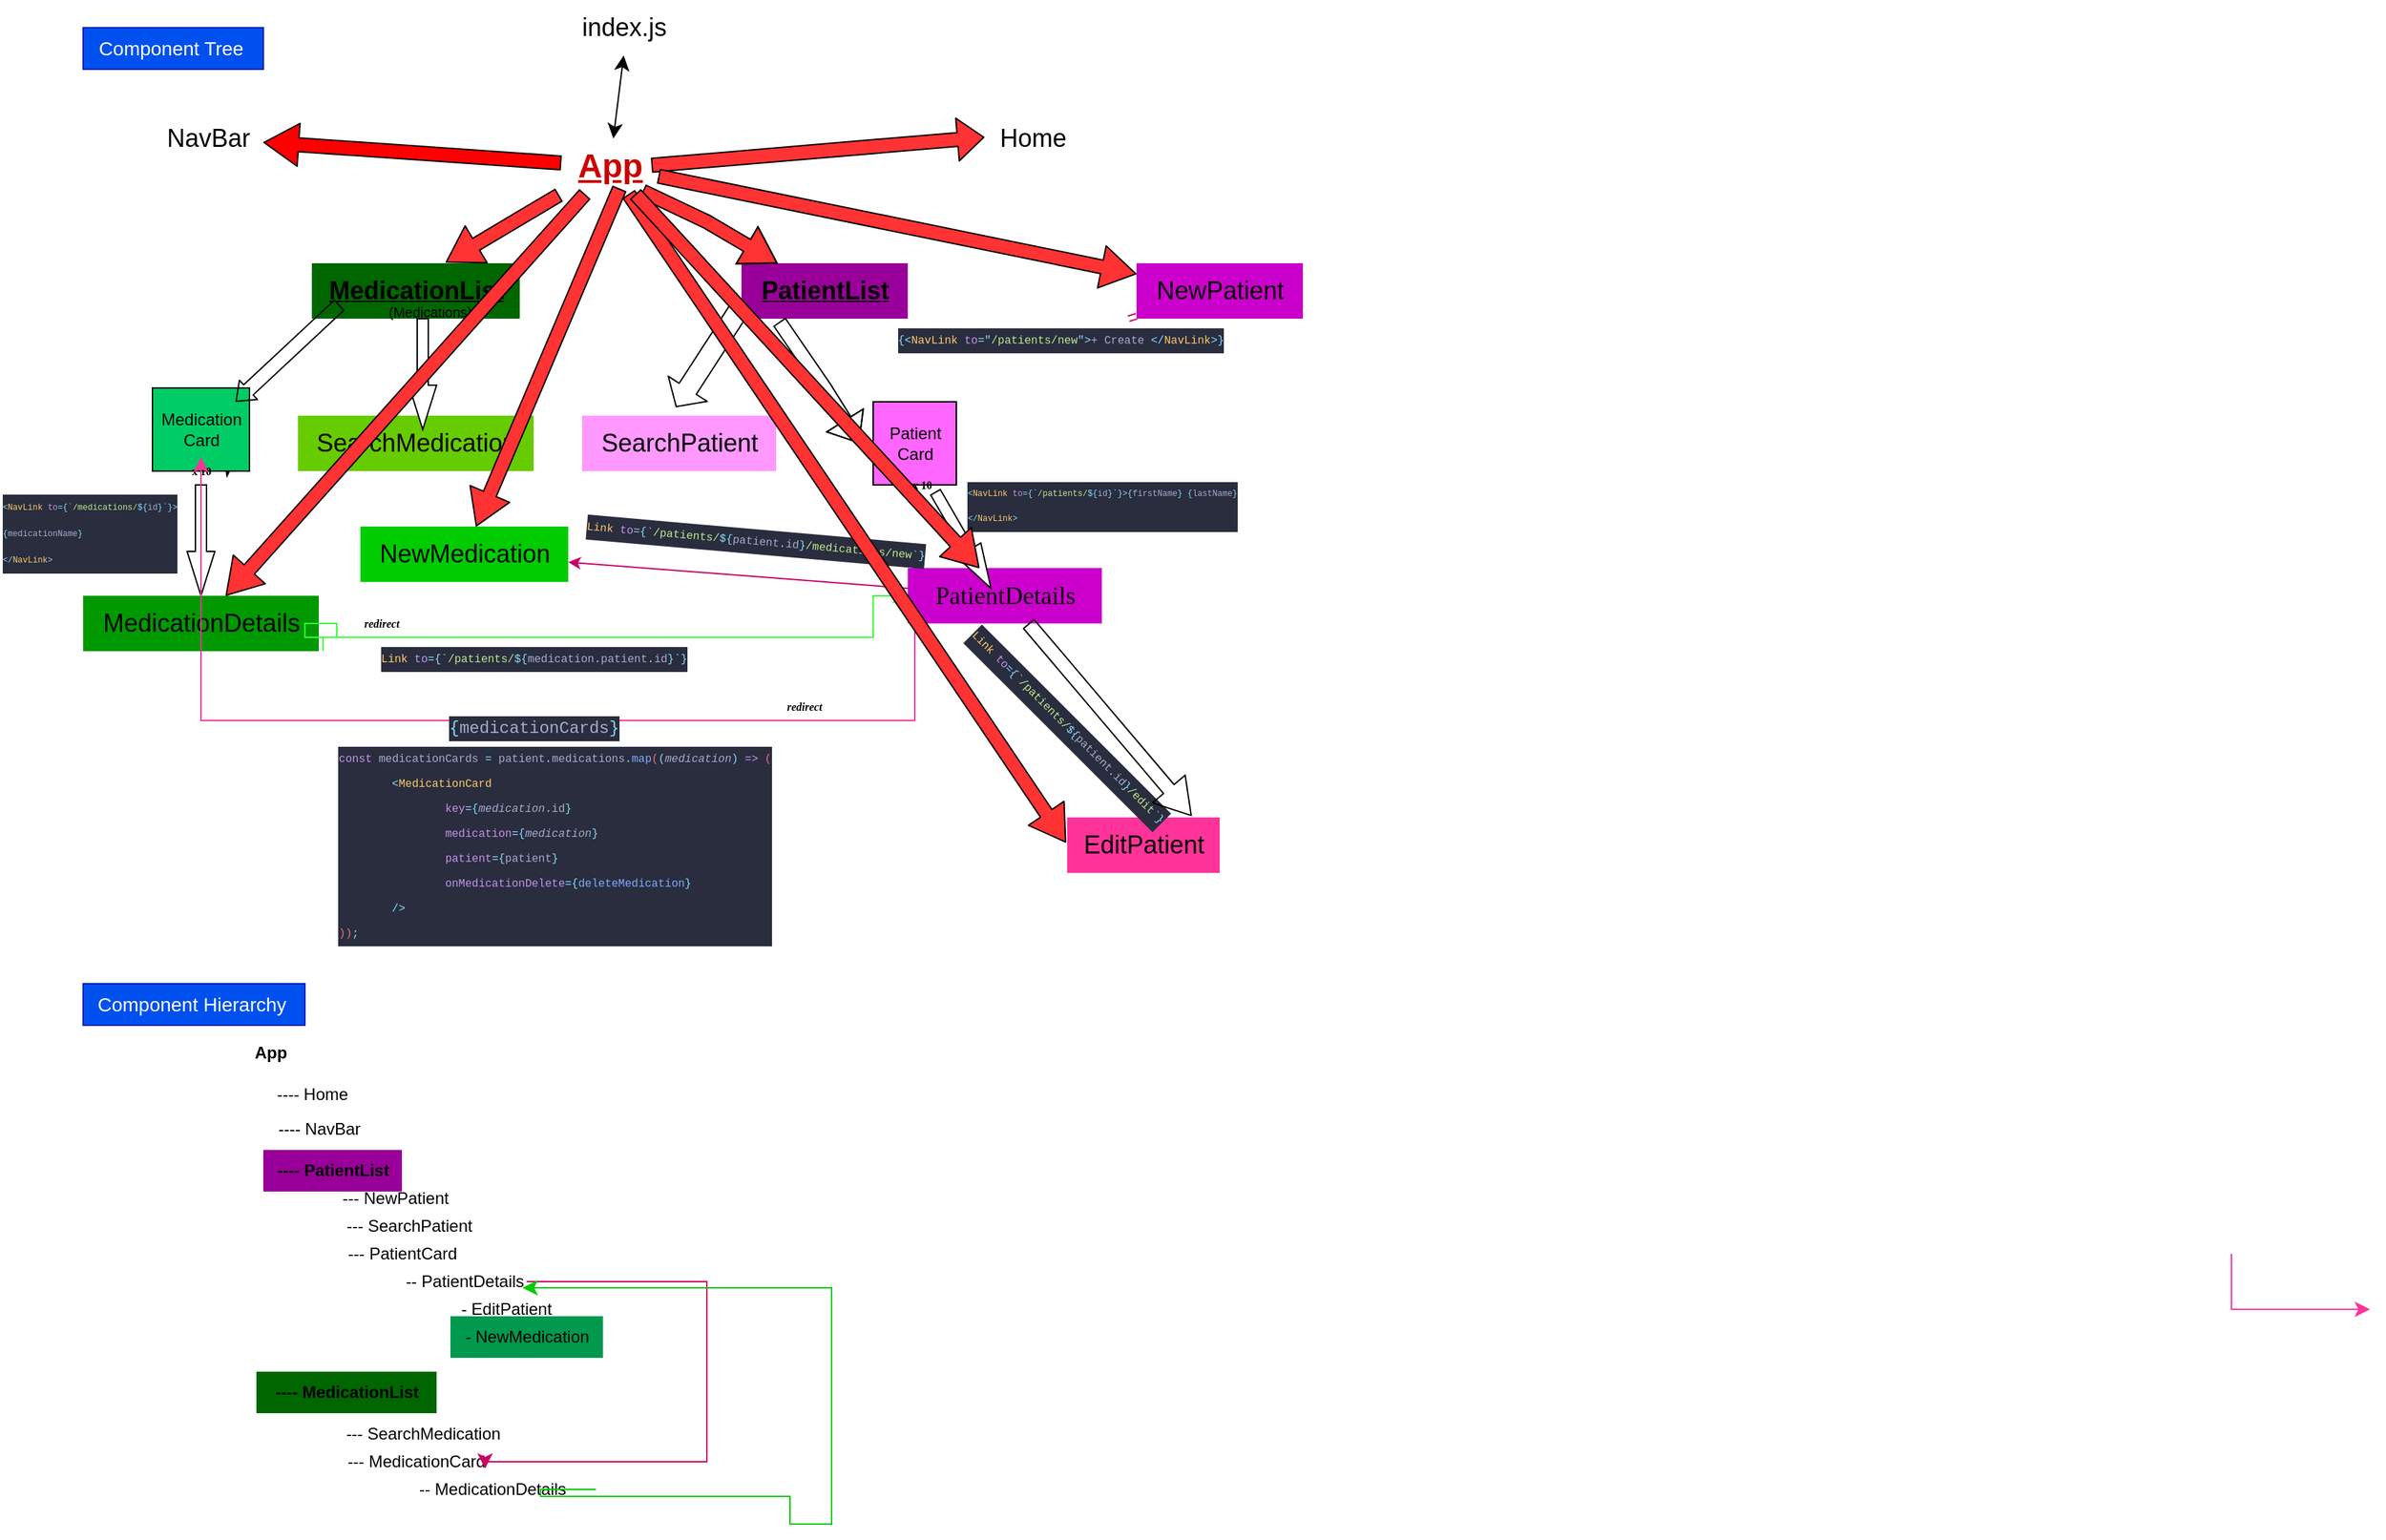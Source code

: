 <mxfile>
    <diagram id="6XWqpj9AVK6umooCeUkv" name="Page-1">
        <mxGraphModel dx="1734" dy="1722" grid="1" gridSize="10" guides="1" tooltips="1" connect="1" arrows="1" fold="1" page="1" pageScale="1" pageWidth="850" pageHeight="1100" math="0" shadow="0">
            <root>
                <mxCell id="0"/>
                <mxCell id="1" parent="0"/>
                <mxCell id="2" value="&lt;font color=&quot;#cc0000&quot; style=&quot;font-size: 24px;&quot;&gt;&lt;b style=&quot;&quot;&gt;&lt;u style=&quot;&quot;&gt;App&lt;/u&gt;&lt;/b&gt;&lt;/font&gt;" style="text;html=1;align=center;verticalAlign=middle;resizable=0;points=[];autosize=1;strokeColor=none;fillColor=none;" parent="1" vertex="1">
                    <mxGeometry x="355" y="30" width="70" height="40" as="geometry"/>
                </mxCell>
                <mxCell id="3" value="&lt;font style=&quot;font-size: 18px;&quot;&gt;&lt;b&gt;&lt;u&gt;MedicationList&lt;/u&gt;&lt;/b&gt;&lt;/font&gt;" style="text;html=1;align=center;verticalAlign=middle;resizable=0;points=[];autosize=1;strokeColor=none;fillColor=#006600;fontSize=14;" parent="1" vertex="1">
                    <mxGeometry x="175" y="120" width="150" height="40" as="geometry"/>
                </mxCell>
                <mxCell id="4" value="&lt;font style=&quot;font-size: 18px;&quot;&gt;&lt;b&gt;&lt;u&gt;PatientList&lt;/u&gt;&lt;/b&gt;&lt;/font&gt;" style="text;html=1;align=center;verticalAlign=middle;resizable=0;points=[];autosize=1;strokeColor=none;fillColor=#990099;fontSize=14;" parent="1" vertex="1">
                    <mxGeometry x="485" y="120" width="120" height="40" as="geometry"/>
                </mxCell>
                <mxCell id="6" value="" style="edgeStyle=none;orthogonalLoop=1;jettySize=auto;html=1;shape=flexArrow;rounded=1;startSize=8;endSize=8;fontSize=14;exitX=0.837;exitY=0.95;exitDx=0;exitDy=0;exitPerimeter=0;fillColor=#FF3333;" parent="1" source="2" target="4" edge="1">
                    <mxGeometry width="100" relative="1" as="geometry">
                        <mxPoint x="260" y="140" as="sourcePoint"/>
                        <mxPoint x="360" y="140" as="targetPoint"/>
                        <Array as="points">
                            <mxPoint x="460" y="90"/>
                        </Array>
                    </mxGeometry>
                </mxCell>
                <mxCell id="7" value="" style="edgeStyle=none;orthogonalLoop=1;jettySize=auto;html=1;shape=flexArrow;rounded=1;startSize=8;endSize=8;fontSize=14;entryX=0.644;entryY=-0.016;entryDx=0;entryDy=0;entryPerimeter=0;exitX=-0.023;exitY=1.017;exitDx=0;exitDy=0;exitPerimeter=0;fillColor=#FF3333;" parent="1" source="2" target="3" edge="1">
                    <mxGeometry width="100" relative="1" as="geometry">
                        <mxPoint x="170" y="130" as="sourcePoint"/>
                        <mxPoint x="270" y="130" as="targetPoint"/>
                        <Array as="points"/>
                    </mxGeometry>
                </mxCell>
                <mxCell id="10" value="&lt;font style=&quot;font-size: 14px;&quot;&gt;Component Tree&amp;nbsp;&lt;/font&gt;" style="text;html=1;align=center;verticalAlign=middle;resizable=0;points=[];autosize=1;strokeColor=#001DBC;fillColor=#0050ef;fontSize=8;fontColor=#ffffff;" parent="1" vertex="1">
                    <mxGeometry x="10" y="-50" width="130" height="30" as="geometry"/>
                </mxCell>
                <mxCell id="TLXiulKAbqf5RkJePnI0-27" value="&lt;font style=&quot;font-size: 18px;&quot;&gt;SearchMedication&lt;/font&gt;" style="text;html=1;align=center;verticalAlign=middle;resizable=0;points=[];autosize=1;strokeColor=none;fillColor=#66CC00;fontSize=14;" parent="1" vertex="1">
                    <mxGeometry x="165" y="230" width="170" height="40" as="geometry"/>
                </mxCell>
                <mxCell id="TLXiulKAbqf5RkJePnI0-35" value="" style="edgeStyle=none;orthogonalLoop=1;jettySize=auto;html=1;fontSize=14;shape=flexArrow;entryX=0.004;entryY=0.476;entryDx=0;entryDy=0;entryPerimeter=0;fillColor=#FF3333;" parent="1" target="TLXiulKAbqf5RkJePnI0-36" edge="1">
                    <mxGeometry width="100" relative="1" as="geometry">
                        <mxPoint x="420" y="49.29" as="sourcePoint"/>
                        <mxPoint x="510" y="60" as="targetPoint"/>
                        <Array as="points"/>
                    </mxGeometry>
                </mxCell>
                <mxCell id="TLXiulKAbqf5RkJePnI0-36" value="&lt;font style=&quot;font-size: 18px;&quot;&gt;Home&lt;/font&gt;" style="text;html=1;align=center;verticalAlign=middle;resizable=0;points=[];autosize=1;strokeColor=none;fillColor=none;fontSize=14;" parent="1" vertex="1">
                    <mxGeometry x="660" y="10" width="70" height="40" as="geometry"/>
                </mxCell>
                <mxCell id="23" value="&lt;font style=&quot;font-size: 18px;&quot;&gt;NavBar&lt;/font&gt;" style="text;html=1;align=center;verticalAlign=middle;resizable=0;points=[];autosize=1;strokeColor=none;fillColor=none;fontSize=14;" parent="1" vertex="1">
                    <mxGeometry x="60" y="10" width="80" height="40" as="geometry"/>
                </mxCell>
                <mxCell id="26" value="&lt;font style=&quot;font-size: 18px;&quot;&gt;NewMedication&lt;br&gt;&lt;/font&gt;" style="text;html=1;align=center;verticalAlign=middle;resizable=0;points=[];autosize=1;strokeColor=none;fillColor=#00CC00;fontSize=14;" parent="1" vertex="1">
                    <mxGeometry x="210" y="310" width="150" height="40" as="geometry"/>
                </mxCell>
                <mxCell id="29" value="" style="edgeStyle=none;orthogonalLoop=1;jettySize=auto;html=1;fontSize=14;shape=flexArrow;exitX=0.227;exitY=1.056;exitDx=0;exitDy=0;exitPerimeter=0;" parent="1" source="4" edge="1">
                    <mxGeometry width="100" relative="1" as="geometry">
                        <mxPoint x="450" y="179.997" as="sourcePoint"/>
                        <mxPoint x="570" y="250" as="targetPoint"/>
                        <Array as="points">
                            <mxPoint x="545" y="210"/>
                        </Array>
                    </mxGeometry>
                </mxCell>
                <mxCell id="156" value="" style="edgeStyle=none;shape=link;html=1;strokeColor=#CC0066;fontFamily=Comic Sans MS;fontSize=8;fillColor=#CC00CC;" parent="1" source="30" target="117" edge="1">
                    <mxGeometry relative="1" as="geometry"/>
                </mxCell>
                <mxCell id="30" value="&lt;font style=&quot;font-size: 18px;&quot;&gt;NewPatient&lt;br&gt;&lt;/font&gt;" style="text;html=1;align=center;verticalAlign=middle;resizable=0;points=[];autosize=1;strokeColor=none;fillColor=#CC00CC;fontSize=14;" parent="1" vertex="1">
                    <mxGeometry x="770" y="120" width="120" height="40" as="geometry"/>
                </mxCell>
                <mxCell id="74" style="edgeStyle=none;html=1;exitX=0.75;exitY=1;exitDx=0;exitDy=0;entryX=0.791;entryY=1.144;entryDx=0;entryDy=0;entryPerimeter=0;" parent="1" source="37" target="38" edge="1">
                    <mxGeometry relative="1" as="geometry"/>
                </mxCell>
                <mxCell id="37" value="" style="whiteSpace=wrap;html=1;fillColor=#00CC66;" parent="1" vertex="1">
                    <mxGeometry x="60" y="210" width="70" height="60" as="geometry"/>
                </mxCell>
                <mxCell id="38" value="Medication&lt;br&gt;Card" style="text;html=1;align=center;verticalAlign=middle;resizable=0;points=[];autosize=1;strokeColor=none;fillColor=none;" parent="1" vertex="1">
                    <mxGeometry x="55" y="220" width="80" height="40" as="geometry"/>
                </mxCell>
                <mxCell id="44" value="" style="whiteSpace=wrap;html=1;fillColor=#FF66FF;" parent="1" vertex="1">
                    <mxGeometry x="580" y="220" width="60" height="60" as="geometry"/>
                </mxCell>
                <mxCell id="45" value="Patient&lt;br&gt;Card" style="text;html=1;align=center;verticalAlign=middle;resizable=0;points=[];autosize=1;strokeColor=none;fillColor=none;" parent="1" vertex="1">
                    <mxGeometry x="580" y="230" width="60" height="40" as="geometry"/>
                </mxCell>
                <mxCell id="52" value="&lt;font face=&quot;Georgia&quot; style=&quot;font-size: 18px;&quot;&gt;PatientDetails&lt;/font&gt;" style="text;html=1;align=center;verticalAlign=middle;resizable=0;points=[];autosize=1;strokeColor=none;fillColor=#CC00CC;fontSize=14;" parent="1" vertex="1">
                    <mxGeometry x="605" y="340" width="140" height="40" as="geometry"/>
                </mxCell>
                <mxCell id="56" value="" style="edgeStyle=none;orthogonalLoop=1;jettySize=auto;html=1;endArrow=classic;startArrow=classic;endSize=8;startSize=8;fontSize=18;" parent="1" target="2" edge="1">
                    <mxGeometry width="100" relative="1" as="geometry">
                        <mxPoint x="400" y="-30" as="sourcePoint"/>
                        <mxPoint x="490" y="-30" as="targetPoint"/>
                        <Array as="points"/>
                    </mxGeometry>
                </mxCell>
                <mxCell id="58" value="" style="shape=singleArrow;whiteSpace=wrap;html=1;arrowWidth=0.4;arrowSize=0.4;fontSize=18;rotation=90;" parent="1" vertex="1">
                    <mxGeometry x="55" y="310" width="80" height="20" as="geometry"/>
                </mxCell>
                <mxCell id="59" value="" style="shape=singleArrow;whiteSpace=wrap;html=1;arrowWidth=0.4;arrowSize=0.4;fontSize=18;rotation=60;" parent="1" vertex="1">
                    <mxGeometry x="605" y="310" width="80" height="20" as="geometry"/>
                </mxCell>
                <mxCell id="65" value="&lt;font style=&quot;font-size: 18px;&quot;&gt;EditPatient&lt;/font&gt;" style="text;html=1;align=center;verticalAlign=middle;resizable=0;points=[];autosize=1;strokeColor=none;fillColor=#FF3399;fontSize=14;" parent="1" vertex="1">
                    <mxGeometry x="720" y="520" width="110" height="40" as="geometry"/>
                </mxCell>
                <mxCell id="73" value="" style="edgeStyle=none;orthogonalLoop=1;jettySize=auto;html=1;fontSize=18;shape=flexArrow;endWidth=8;endSize=3.7;" parent="1" edge="1">
                    <mxGeometry width="100" relative="1" as="geometry">
                        <mxPoint x="195" y="150" as="sourcePoint"/>
                        <mxPoint x="120" y="220" as="targetPoint"/>
                        <Array as="points"/>
                    </mxGeometry>
                </mxCell>
                <mxCell id="81" value="&lt;font style=&quot;font-size: 18px;&quot;&gt;MedicationDetails&lt;/font&gt;" style="text;html=1;align=center;verticalAlign=middle;resizable=0;points=[];autosize=1;strokeColor=none;fillColor=#009900;fontSize=14;" parent="1" vertex="1">
                    <mxGeometry x="10" y="360" width="170" height="40" as="geometry"/>
                </mxCell>
                <mxCell id="82" value="&lt;b&gt;App&lt;/b&gt;" style="text;html=1;align=center;verticalAlign=middle;resizable=0;points=[];autosize=1;strokeColor=none;fillColor=none;" parent="1" vertex="1">
                    <mxGeometry x="120" y="675" width="50" height="30" as="geometry"/>
                </mxCell>
                <mxCell id="83" value="---- Home" style="text;html=1;align=center;verticalAlign=middle;resizable=0;points=[];autosize=1;strokeColor=none;fillColor=none;" parent="1" vertex="1">
                    <mxGeometry x="140" y="705" width="70" height="30" as="geometry"/>
                </mxCell>
                <mxCell id="84" value="---- NavBar" style="text;html=1;align=center;verticalAlign=middle;resizable=0;points=[];autosize=1;strokeColor=none;fillColor=none;" parent="1" vertex="1">
                    <mxGeometry x="140" y="730" width="80" height="30" as="geometry"/>
                </mxCell>
                <mxCell id="85" value="&lt;b&gt;---- PatientList&lt;/b&gt;" style="text;html=1;align=center;verticalAlign=middle;resizable=0;points=[];autosize=1;strokeColor=none;fillColor=#990099;" parent="1" vertex="1">
                    <mxGeometry x="140" y="760" width="100" height="30" as="geometry"/>
                </mxCell>
                <mxCell id="86" value="&lt;b&gt;---- MedicationList&lt;/b&gt;" style="text;html=1;align=center;verticalAlign=middle;resizable=0;points=[];autosize=1;strokeColor=none;fillColor=#006600;" parent="1" vertex="1">
                    <mxGeometry x="135" y="920" width="130" height="30" as="geometry"/>
                </mxCell>
                <mxCell id="87" value="--- PatientCard" style="text;html=1;align=center;verticalAlign=middle;resizable=0;points=[];autosize=1;strokeColor=none;fillColor=none;" parent="1" vertex="1">
                    <mxGeometry x="190" y="820" width="100" height="30" as="geometry"/>
                </mxCell>
                <mxCell id="88" value="--- NewPatient" style="text;html=1;align=center;verticalAlign=middle;resizable=0;points=[];autosize=1;strokeColor=none;fillColor=none;" parent="1" vertex="1">
                    <mxGeometry x="185" y="780" width="100" height="30" as="geometry"/>
                </mxCell>
                <mxCell id="89" value="--- SearchPatient" style="text;html=1;align=center;verticalAlign=middle;resizable=0;points=[];autosize=1;strokeColor=none;fillColor=none;" parent="1" vertex="1">
                    <mxGeometry x="190" y="800" width="110" height="30" as="geometry"/>
                </mxCell>
                <mxCell id="90" value="-- PatientDetails" style="text;html=1;align=center;verticalAlign=middle;resizable=0;points=[];autosize=1;strokeColor=none;fillColor=none;" parent="1" vertex="1">
                    <mxGeometry x="230" y="840" width="110" height="30" as="geometry"/>
                </mxCell>
                <mxCell id="91" value="- EditPatient" style="text;html=1;align=center;verticalAlign=middle;resizable=0;points=[];autosize=1;strokeColor=none;fillColor=none;" parent="1" vertex="1">
                    <mxGeometry x="270" y="860" width="90" height="30" as="geometry"/>
                </mxCell>
                <mxCell id="92" value="- NewMedication" style="text;html=1;align=center;verticalAlign=middle;resizable=0;points=[];autosize=1;strokeColor=none;fillColor=#00994D;" parent="1" vertex="1">
                    <mxGeometry x="275" y="880" width="110" height="30" as="geometry"/>
                </mxCell>
                <mxCell id="93" value="--- SearchMedication" style="text;html=1;align=center;verticalAlign=middle;resizable=0;points=[];autosize=1;strokeColor=none;fillColor=none;" parent="1" vertex="1">
                    <mxGeometry x="190" y="950" width="130" height="30" as="geometry"/>
                </mxCell>
                <mxCell id="94" value="--- MedicationCard" style="text;html=1;align=center;verticalAlign=middle;resizable=0;points=[];autosize=1;strokeColor=none;fillColor=none;" parent="1" vertex="1">
                    <mxGeometry x="190" y="970" width="120" height="30" as="geometry"/>
                </mxCell>
                <mxCell id="95" value="-- MedicationDetails" style="text;html=1;align=center;verticalAlign=middle;resizable=0;points=[];autosize=1;strokeColor=none;fillColor=none;" parent="1" vertex="1">
                    <mxGeometry x="240" y="990" width="130" height="30" as="geometry"/>
                </mxCell>
                <mxCell id="97" value="&lt;font style=&quot;font-size: 14px;&quot;&gt;Component Hierarchy&amp;nbsp;&lt;/font&gt;" style="text;html=1;align=center;verticalAlign=middle;resizable=0;points=[];autosize=1;strokeColor=#001DBC;fillColor=#0050ef;fontSize=8;fontColor=#ffffff;" parent="1" vertex="1">
                    <mxGeometry x="10" y="640" width="160" height="30" as="geometry"/>
                </mxCell>
                <mxCell id="107" value="&lt;font style=&quot;font-size: 18px;&quot;&gt;SearchPatient&lt;/font&gt;" style="text;html=1;align=center;verticalAlign=middle;resizable=0;points=[];autosize=1;strokeColor=none;fillColor=#FF99FF;fontSize=14;" parent="1" vertex="1">
                    <mxGeometry x="370" y="230" width="140" height="40" as="geometry"/>
                </mxCell>
                <mxCell id="109" value="&lt;font style=&quot;font-size: 18px;&quot;&gt;index.js&lt;/font&gt;" style="text;html=1;align=center;verticalAlign=middle;resizable=0;points=[];autosize=1;strokeColor=none;fillColor=none;fontSize=14;" parent="1" vertex="1">
                    <mxGeometry x="360" y="-70" width="80" height="40" as="geometry"/>
                </mxCell>
                <mxCell id="114" value="(Medications)" style="text;html=1;align=center;verticalAlign=middle;resizable=0;points=[];autosize=1;strokeColor=none;fillColor=none;fontSize=10;" parent="1" vertex="1">
                    <mxGeometry x="220" y="140" width="80" height="30" as="geometry"/>
                </mxCell>
                <mxCell id="116" value="&lt;div style=&quot;color: rgb(166, 172, 205); background-color: rgb(41, 45, 62); font-family: Menlo, Monaco, &amp;quot;Courier New&amp;quot;, monospace; line-height: 18px;&quot;&gt;&lt;font style=&quot;font-size: 8px;&quot;&gt;&lt;span style=&quot;color: rgb(255, 203, 107);&quot;&gt;Link&lt;/span&gt;&lt;span style=&quot;color: rgb(137, 221, 255);&quot;&gt; &lt;/span&gt;&lt;span style=&quot;color: rgb(199, 146, 234);&quot;&gt;to&lt;/span&gt;&lt;span style=&quot;color: rgb(137, 221, 255);&quot;&gt;={&lt;/span&gt;&lt;span style=&quot;color: rgb(137, 221, 255);&quot;&gt;`&lt;/span&gt;&lt;span style=&quot;color: rgb(195, 232, 141);&quot;&gt;/patients/&lt;/span&gt;&lt;span style=&quot;color: rgb(137, 221, 255);&quot;&gt;${&lt;/span&gt;medication&lt;span style=&quot;color: rgb(137, 221, 255);&quot;&gt;.&lt;/span&gt;patient&lt;span style=&quot;color: rgb(137, 221, 255);&quot;&gt;.&lt;/span&gt;id&lt;span style=&quot;color: rgb(137, 221, 255);&quot;&gt;}&lt;/span&gt;&lt;span style=&quot;color: rgb(137, 221, 255);&quot;&gt;`&lt;/span&gt;&lt;span style=&quot;color: rgb(137, 221, 255);&quot;&gt;}&lt;/span&gt;&lt;/font&gt;&lt;/div&gt;" style="text;html=1;align=center;verticalAlign=middle;resizable=0;points=[];autosize=1;strokeColor=none;fillColor=none;fontSize=10;" parent="1" vertex="1">
                    <mxGeometry x="210" y="390" width="250" height="30" as="geometry"/>
                </mxCell>
                <mxCell id="117" value="&lt;div style=&quot;color: rgb(166, 172, 205); background-color: rgb(41, 45, 62); font-family: Menlo, Monaco, &amp;quot;Courier New&amp;quot;, monospace; line-height: 18px;&quot;&gt;&lt;font style=&quot;font-size: 8px;&quot;&gt;&lt;span style=&quot;color: rgb(137, 221, 255);&quot;&gt;{&amp;lt;&lt;/span&gt;&lt;span style=&quot;color: rgb(255, 203, 107);&quot;&gt;NavLink&lt;/span&gt;&lt;span style=&quot;color: rgb(137, 221, 255);&quot;&gt; &lt;/span&gt;&lt;span style=&quot;color: rgb(199, 146, 234);&quot;&gt;to&lt;/span&gt;&lt;span style=&quot;color: rgb(137, 221, 255);&quot;&gt;=&lt;/span&gt;&lt;span style=&quot;color: rgb(137, 221, 255);&quot;&gt;&quot;&lt;/span&gt;&lt;span style=&quot;color: rgb(195, 232, 141);&quot;&gt;/patients/new&lt;/span&gt;&lt;span style=&quot;color: rgb(137, 221, 255);&quot;&gt;&quot;&lt;/span&gt;&lt;span style=&quot;color: rgb(137, 221, 255);&quot;&gt;&amp;gt;&lt;/span&gt;+ Create &lt;span style=&quot;color: rgb(137, 221, 255);&quot;&gt;&amp;lt;/&lt;/span&gt;&lt;span style=&quot;color: rgb(255, 203, 107);&quot;&gt;NavLink&lt;/span&gt;&lt;span style=&quot;color: rgb(137, 221, 255);&quot;&gt;&amp;gt;}&lt;/span&gt;&lt;/font&gt;&lt;/div&gt;" style="text;html=1;align=center;verticalAlign=middle;resizable=0;points=[];autosize=1;strokeColor=none;fillColor=none;fontSize=10;rotation=0;" parent="1" vertex="1">
                    <mxGeometry x="585" y="160" width="260" height="30" as="geometry"/>
                </mxCell>
                <mxCell id="119" value="&lt;b&gt;&lt;i&gt;redirect&lt;/i&gt;&lt;/b&gt;" style="text;html=1;align=center;verticalAlign=middle;resizable=0;points=[];autosize=1;strokeColor=none;fillColor=none;fontSize=8;fontFamily=Georgia;rotation=0;" parent="1" vertex="1">
                    <mxGeometry x="195" y="370" width="60" height="20" as="geometry"/>
                </mxCell>
                <mxCell id="120" value="" style="edgeStyle=segmentEdgeStyle;endArrow=classic;html=1;curved=0;rounded=0;endSize=8;startSize=8;sourcePerimeterSpacing=0;targetPerimeterSpacing=0;fontFamily=Georgia;fontSize=8;exitX=1.018;exitY=0.994;exitDx=0;exitDy=0;exitPerimeter=0;strokeColor=#33FF33;" parent="1" source="81" target="52" edge="1">
                    <mxGeometry width="100" relative="1" as="geometry">
                        <mxPoint x="200" y="360" as="sourcePoint"/>
                        <mxPoint x="540" y="390" as="targetPoint"/>
                        <Array as="points">
                            <mxPoint x="183" y="390"/>
                            <mxPoint x="193" y="390"/>
                            <mxPoint x="193" y="380"/>
                            <mxPoint x="170" y="380"/>
                            <mxPoint x="170" y="390"/>
                            <mxPoint x="580" y="390"/>
                            <mxPoint x="580" y="360"/>
                        </Array>
                    </mxGeometry>
                </mxCell>
                <mxCell id="128" value="" style="edgeStyle=none;orthogonalLoop=1;jettySize=auto;html=1;fontSize=18;shape=flexArrow;endWidth=17.778;endSize=4.76;entryX=0.483;entryY=-0.153;entryDx=0;entryDy=0;entryPerimeter=0;exitX=-0.003;exitY=0.781;exitDx=0;exitDy=0;exitPerimeter=0;width=14.667;" parent="1" source="4" target="107" edge="1">
                    <mxGeometry width="100" relative="1" as="geometry">
                        <mxPoint x="457.011" y="146.08" as="sourcePoint"/>
                        <mxPoint x="452.36" y="220.0" as="targetPoint"/>
                        <Array as="points"/>
                    </mxGeometry>
                </mxCell>
                <mxCell id="129" value="" style="shape=singleArrow;whiteSpace=wrap;html=1;arrowWidth=0.4;arrowSize=0.4;fontSize=18;rotation=90;" parent="1" vertex="1">
                    <mxGeometry x="215" y="190" width="80" height="20" as="geometry"/>
                </mxCell>
                <mxCell id="130" value="&lt;b&gt;&lt;font face=&quot;Comic Sans MS&quot;&gt;x 10&lt;/font&gt;&lt;/b&gt;" style="text;html=1;align=center;verticalAlign=middle;resizable=0;points=[];autosize=1;strokeColor=none;fillColor=none;fontSize=8;fontFamily=Georgia;" parent="1" vertex="1">
                    <mxGeometry x="75" y="260" width="40" height="20" as="geometry"/>
                </mxCell>
                <mxCell id="131" value="&lt;b&gt;&lt;font face=&quot;Comic Sans MS&quot;&gt;x 10&lt;/font&gt;&lt;/b&gt;" style="text;html=1;align=center;verticalAlign=middle;resizable=0;points=[];autosize=1;strokeColor=none;fillColor=none;fontSize=8;fontFamily=Georgia;" parent="1" vertex="1">
                    <mxGeometry x="595" y="270" width="40" height="20" as="geometry"/>
                </mxCell>
                <mxCell id="132" value="" style="edgeStyle=segmentEdgeStyle;endArrow=classic;html=1;curved=0;rounded=0;endSize=8;startSize=8;sourcePerimeterSpacing=0;targetPerimeterSpacing=0;fontFamily=Comic Sans MS;fontSize=8;exitX=-0.001;exitY=0.985;exitDx=0;exitDy=0;exitPerimeter=0;fillColor=#CC00CC;strokeColor=#FF3399;" parent="1" source="52" target="38" edge="1">
                    <mxGeometry width="100" relative="1" as="geometry">
                        <mxPoint x="510" y="380" as="sourcePoint"/>
                        <mxPoint x="600" y="430" as="targetPoint"/>
                        <Array as="points">
                            <mxPoint x="610" y="379"/>
                            <mxPoint x="610" y="450"/>
                            <mxPoint x="95" y="450"/>
                        </Array>
                    </mxGeometry>
                </mxCell>
                <mxCell id="133" value="&lt;b&gt;&lt;i&gt;redirect&lt;/i&gt;&lt;/b&gt;" style="text;html=1;align=center;verticalAlign=middle;resizable=0;points=[];autosize=1;strokeColor=none;fillColor=none;fontSize=8;fontFamily=Georgia;rotation=0;" parent="1" vertex="1">
                    <mxGeometry x="500" y="430" width="60" height="20" as="geometry"/>
                </mxCell>
                <mxCell id="135" value="&lt;div style=&quot;color: rgb(166, 172, 205); background-color: rgb(41, 45, 62); font-family: Menlo, Monaco, &amp;quot;Courier New&amp;quot;, monospace; line-height: 18px;&quot;&gt;&lt;div style=&quot;text-align: left;&quot;&gt;&lt;font style=&quot;font-size: 8px;&quot;&gt;&lt;span style=&quot;color: rgb(240, 113, 120);&quot;&gt;  &lt;/span&gt;&lt;span style=&quot;color: rgb(199, 146, 234);&quot;&gt;const&lt;/span&gt;&lt;span style=&quot;color: rgb(240, 113, 120);&quot;&gt; &lt;/span&gt;medicationCards&lt;span style=&quot;color: rgb(240, 113, 120);&quot;&gt; &lt;/span&gt;&lt;span style=&quot;color: rgb(137, 221, 255);&quot;&gt;=&lt;/span&gt;&lt;span style=&quot;color: rgb(240, 113, 120);&quot;&gt; &lt;/span&gt;patient&lt;span style=&quot;color: rgb(137, 221, 255);&quot;&gt;.&lt;/span&gt;medications&lt;span style=&quot;color: rgb(137, 221, 255);&quot;&gt;.&lt;/span&gt;&lt;span style=&quot;color: rgb(130, 170, 255);&quot;&gt;map&lt;/span&gt;&lt;span style=&quot;color: rgb(240, 113, 120);&quot;&gt;(&lt;/span&gt;&lt;span style=&quot;color: rgb(137, 221, 255);&quot;&gt;(&lt;/span&gt;&lt;span style=&quot;font-style: italic;&quot;&gt;medication&lt;/span&gt;&lt;span style=&quot;color: rgb(137, 221, 255);&quot;&gt;)&lt;/span&gt;&lt;span style=&quot;color: rgb(240, 113, 120);&quot;&gt; &lt;/span&gt;&lt;span style=&quot;color: rgb(199, 146, 234);&quot;&gt;=&amp;gt;&lt;/span&gt;&lt;span style=&quot;color: rgb(240, 113, 120);&quot;&gt; (&lt;/span&gt;&lt;/font&gt;&lt;/div&gt;&lt;div style=&quot;text-align: left;&quot;&gt;&lt;font style=&quot;font-size: 8px;&quot;&gt;&lt;span style=&quot;color: #f07178;&quot;&gt;    &lt;/span&gt;&lt;span style=&quot;color: #89ddff;&quot;&gt;&lt;span style=&quot;white-space: pre;&quot;&gt;&#9;&lt;/span&gt;&amp;lt;&lt;/span&gt;&lt;span style=&quot;color: #ffcb6b;&quot;&gt;MedicationCard&lt;/span&gt;&lt;/font&gt;&lt;/div&gt;&lt;div style=&quot;text-align: left;&quot;&gt;&lt;font style=&quot;font-size: 8px;&quot;&gt;&lt;span style=&quot;color: #89ddff;&quot;&gt;      &lt;/span&gt;&lt;span style=&quot;color: #c792ea;&quot;&gt;&lt;span style=&quot;white-space: pre;&quot;&gt;&#9;&lt;/span&gt;&lt;span style=&quot;white-space: pre;&quot;&gt;&#9;&lt;/span&gt;key&lt;/span&gt;&lt;span style=&quot;color: #89ddff;&quot;&gt;={&lt;/span&gt;&lt;span style=&quot;font-style: italic;&quot;&gt;medication&lt;/span&gt;&lt;span style=&quot;color: #89ddff;&quot;&gt;.&lt;/span&gt;id&lt;span style=&quot;color: #89ddff;&quot;&gt;}&lt;/span&gt;&lt;/font&gt;&lt;/div&gt;&lt;div style=&quot;text-align: left;&quot;&gt;&lt;font style=&quot;font-size: 8px;&quot;&gt;&lt;span style=&quot;color: #89ddff;&quot;&gt;      &lt;/span&gt;&lt;span style=&quot;color: #c792ea;&quot;&gt;&lt;span style=&quot;white-space: pre;&quot;&gt;&#9;&lt;/span&gt;&lt;span style=&quot;white-space: pre;&quot;&gt;&#9;&lt;/span&gt;medication&lt;/span&gt;&lt;span style=&quot;color: #89ddff;&quot;&gt;={&lt;/span&gt;&lt;span style=&quot;font-style: italic;&quot;&gt;medication&lt;/span&gt;&lt;span style=&quot;color: #89ddff;&quot;&gt;}&lt;/span&gt;&lt;/font&gt;&lt;/div&gt;&lt;div style=&quot;text-align: left;&quot;&gt;&lt;font style=&quot;font-size: 8px;&quot;&gt;&lt;span style=&quot;color: #89ddff;&quot;&gt;      &lt;/span&gt;&lt;span style=&quot;color: #c792ea;&quot;&gt;&lt;span style=&quot;white-space: pre;&quot;&gt;&#9;&lt;/span&gt;&lt;span style=&quot;white-space: pre;&quot;&gt;&#9;&lt;/span&gt;patient&lt;/span&gt;&lt;span style=&quot;color: #89ddff;&quot;&gt;={&lt;/span&gt;patient&lt;span style=&quot;color: #89ddff;&quot;&gt;} &lt;/span&gt;&lt;/font&gt;&lt;/div&gt;&lt;div style=&quot;text-align: left;&quot;&gt;&lt;font style=&quot;font-size: 8px;&quot;&gt;&lt;span style=&quot;color: #89ddff;&quot;&gt;      &lt;/span&gt;&lt;span style=&quot;color: #c792ea;&quot;&gt;&lt;span style=&quot;white-space: pre;&quot;&gt;&#9;&lt;/span&gt;&lt;span style=&quot;white-space: pre;&quot;&gt;&#9;&lt;/span&gt;onMedicationDelete&lt;/span&gt;&lt;span style=&quot;color: #89ddff;&quot;&gt;={&lt;/span&gt;&lt;span style=&quot;color: #82aaff;&quot;&gt;deleteMedication&lt;/span&gt;&lt;span style=&quot;color: #89ddff;&quot;&gt;}&lt;/span&gt;&lt;/font&gt;&lt;/div&gt;&lt;div style=&quot;text-align: left;&quot;&gt;&lt;font style=&quot;font-size: 8px;&quot;&gt;&lt;span style=&quot;color: #89ddff;&quot;&gt;      &lt;/span&gt;&lt;span style=&quot;color: #89ddff;&quot;&gt;&lt;span style=&quot;white-space: pre;&quot;&gt;&#9;&lt;/span&gt;/&amp;gt;&lt;/span&gt;&lt;/font&gt;&lt;/div&gt;&lt;div style=&quot;text-align: left;&quot;&gt;&lt;font style=&quot;font-size: 8px;&quot;&gt;&lt;span style=&quot;color: rgb(240, 113, 120);&quot;&gt;  ))&lt;/span&gt;&lt;span style=&quot;color: rgb(137, 221, 255);&quot;&gt;;&lt;/span&gt;&lt;/font&gt;&lt;/div&gt;&lt;/div&gt;" style="text;html=1;align=center;verticalAlign=middle;resizable=0;points=[];autosize=1;strokeColor=none;fillColor=none;fontSize=8;fontFamily=Comic Sans MS;" parent="1" vertex="1">
                    <mxGeometry x="180" y="460" width="340" height="160" as="geometry"/>
                </mxCell>
                <mxCell id="136" value="&lt;div style=&quot;color: rgb(166, 172, 205); background-color: rgb(41, 45, 62); font-family: Menlo, Monaco, &amp;quot;Courier New&amp;quot;, monospace; font-size: 12px; line-height: 18px;&quot;&gt;&lt;span style=&quot;color: #89ddff;&quot;&gt;{&lt;/span&gt;medicationCards&lt;span style=&quot;color: #89ddff;&quot;&gt;}&lt;/span&gt;&lt;/div&gt;" style="text;html=1;align=center;verticalAlign=middle;resizable=0;points=[];autosize=1;strokeColor=none;fillColor=none;fontSize=8;fontFamily=Comic Sans MS;" parent="1" vertex="1">
                    <mxGeometry x="260" y="440" width="150" height="30" as="geometry"/>
                </mxCell>
                <mxCell id="138" value="&lt;div style=&quot;color: rgb(166, 172, 205); background-color: rgb(41, 45, 62); font-family: Menlo, Monaco, &amp;quot;Courier New&amp;quot;, monospace; line-height: 18px;&quot;&gt;&lt;font style=&quot;font-size: 8px;&quot;&gt;&lt;span style=&quot;color: rgb(255, 203, 107);&quot;&gt;Link&lt;/span&gt;&lt;span style=&quot;color: rgb(137, 221, 255);&quot;&gt; &lt;/span&gt;&lt;span style=&quot;color: rgb(199, 146, 234);&quot;&gt;to&lt;/span&gt;&lt;span style=&quot;color: rgb(137, 221, 255);&quot;&gt;={&lt;/span&gt;&lt;span style=&quot;color: rgb(137, 221, 255);&quot;&gt;`&lt;/span&gt;&lt;span style=&quot;color: rgb(195, 232, 141);&quot;&gt;/patients/&lt;/span&gt;&lt;span style=&quot;color: rgb(137, 221, 255);&quot;&gt;${&lt;/span&gt;patient&lt;span style=&quot;color: rgb(137, 221, 255);&quot;&gt;.&lt;/span&gt;id&lt;span style=&quot;color: rgb(137, 221, 255);&quot;&gt;}&lt;/span&gt;&lt;span style=&quot;color: rgb(195, 232, 141);&quot;&gt;/edit&lt;/span&gt;&lt;span style=&quot;color: rgb(137, 221, 255);&quot;&gt;`&lt;/span&gt;&lt;span style=&quot;color: rgb(137, 221, 255);&quot;&gt;}&lt;/span&gt;&lt;/font&gt;&lt;/div&gt;" style="text;html=1;align=center;verticalAlign=middle;resizable=0;points=[];autosize=1;strokeColor=none;fillColor=none;fontSize=6;fontFamily=Comic Sans MS;rotation=45;" parent="1" vertex="1">
                    <mxGeometry x="610" y="440" width="220" height="30" as="geometry"/>
                </mxCell>
                <mxCell id="144" value="" style="edgeStyle=segmentEdgeStyle;endArrow=classic;html=1;curved=0;rounded=0;endSize=8;startSize=8;sourcePerimeterSpacing=0;targetPerimeterSpacing=0;strokeColor=#FF3399;fontFamily=Comic Sans MS;fontSize=8;fillColor=#CC00CC;" parent="1" edge="1">
                    <mxGeometry width="100" relative="1" as="geometry">
                        <mxPoint x="1560" y="835" as="sourcePoint"/>
                        <mxPoint x="1660" y="875" as="targetPoint"/>
                        <Array as="points">
                            <mxPoint x="1560" y="875"/>
                        </Array>
                    </mxGeometry>
                </mxCell>
                <mxCell id="149" value="" style="edgeStyle=none;orthogonalLoop=1;jettySize=auto;html=1;strokeColor=#CC0066;fontFamily=Comic Sans MS;fontSize=8;fillColor=#CC00CC;" parent="1" source="52" target="26" edge="1">
                    <mxGeometry width="100" relative="1" as="geometry">
                        <mxPoint x="470" y="310" as="sourcePoint"/>
                        <mxPoint x="570" y="310" as="targetPoint"/>
                    </mxGeometry>
                </mxCell>
                <mxCell id="152" value="&lt;div style=&quot;color: rgb(166, 172, 205); background-color: rgb(41, 45, 62); font-family: Menlo, Monaco, &amp;quot;Courier New&amp;quot;, monospace; line-height: 18px;&quot;&gt;&lt;font style=&quot;font-size: 8px;&quot;&gt;&lt;span style=&quot;color: rgb(255, 203, 107);&quot;&gt;Link&lt;/span&gt;&lt;span style=&quot;color: rgb(137, 221, 255);&quot;&gt; &lt;/span&gt;&lt;span style=&quot;color: rgb(199, 146, 234);&quot;&gt;to&lt;/span&gt;&lt;span style=&quot;color: rgb(137, 221, 255);&quot;&gt;={&lt;/span&gt;&lt;span style=&quot;color: rgb(137, 221, 255);&quot;&gt;`&lt;/span&gt;&lt;span style=&quot;color: rgb(195, 232, 141);&quot;&gt;/patients/&lt;/span&gt;&lt;span style=&quot;color: rgb(137, 221, 255);&quot;&gt;${&lt;/span&gt;patient&lt;span style=&quot;color: rgb(137, 221, 255);&quot;&gt;.&lt;/span&gt;id&lt;span style=&quot;color: rgb(137, 221, 255);&quot;&gt;}&lt;/span&gt;&lt;span style=&quot;color: rgb(195, 232, 141);&quot;&gt;/medications/new&lt;/span&gt;&lt;span style=&quot;color: rgb(137, 221, 255);&quot;&gt;`&lt;/span&gt;&lt;span style=&quot;color: rgb(137, 221, 255);&quot;&gt;}&lt;/span&gt;&lt;/font&gt;&lt;/div&gt;" style="text;html=1;align=center;verticalAlign=middle;resizable=0;points=[];autosize=1;strokeColor=none;fillColor=none;fontSize=8;fontFamily=Comic Sans MS;rotation=5;" parent="1" vertex="1">
                    <mxGeometry x="360" y="305" width="270" height="30" as="geometry"/>
                </mxCell>
                <mxCell id="157" value="&lt;div style=&quot;color: rgb(166, 172, 205); background-color: rgb(41, 45, 62); font-family: Menlo, Monaco, &amp;quot;Courier New&amp;quot;, monospace; line-height: 18px;&quot;&gt;&lt;div style=&quot;&quot;&gt;      &lt;font style=&quot;font-size: 6px;&quot;&gt;&lt;span style=&quot;color: rgb(137, 221, 255);&quot;&gt;&amp;lt;&lt;/span&gt;&lt;span style=&quot;color: rgb(255, 203, 107);&quot;&gt;NavLink&lt;/span&gt;&lt;span style=&quot;color: rgb(137, 221, 255);&quot;&gt; &lt;/span&gt;&lt;span style=&quot;color: rgb(199, 146, 234);&quot;&gt;to&lt;/span&gt;&lt;span style=&quot;color: rgb(137, 221, 255);&quot;&gt;={&lt;/span&gt;&lt;span style=&quot;color: rgb(137, 221, 255);&quot;&gt;`&lt;/span&gt;&lt;span style=&quot;color: rgb(195, 232, 141);&quot;&gt;/medications/&lt;/span&gt;&lt;span style=&quot;color: rgb(137, 221, 255);&quot;&gt;${&lt;/span&gt;id&lt;span style=&quot;color: rgb(137, 221, 255);&quot;&gt;}&lt;/span&gt;&lt;span style=&quot;color: rgb(137, 221, 255);&quot;&gt;`&lt;/span&gt;&lt;span style=&quot;color: rgb(137, 221, 255);&quot;&gt;}&lt;/span&gt;&lt;span style=&quot;color: rgb(137, 221, 255);&quot;&gt;&amp;gt;&lt;/span&gt;&lt;/font&gt;&lt;/div&gt;&lt;div style=&quot;&quot;&gt;&lt;font style=&quot;font-size: 6px;&quot;&gt;        &lt;span style=&quot;color: #89ddff;&quot;&gt;{&lt;/span&gt;medicationName&lt;span style=&quot;color: #89ddff;&quot;&gt;}&lt;/span&gt;&lt;/font&gt;&lt;/div&gt;&lt;div style=&quot;&quot;&gt;&lt;font style=&quot;font-size: 6px;&quot;&gt;      &lt;span style=&quot;color: rgb(137, 221, 255);&quot;&gt;&amp;lt;/&lt;/span&gt;&lt;span style=&quot;color: rgb(255, 203, 107);&quot;&gt;NavLink&lt;/span&gt;&lt;span style=&quot;color: rgb(137, 221, 255);&quot;&gt;&amp;gt;&lt;/span&gt;&lt;/font&gt;&lt;/div&gt;&lt;/div&gt;" style="text;html=1;align=left;verticalAlign=middle;resizable=0;points=[];autosize=1;strokeColor=none;fillColor=none;fontSize=8;fontFamily=Comic Sans MS;" parent="1" vertex="1">
                    <mxGeometry x="-50" y="280" width="150" height="70" as="geometry"/>
                </mxCell>
                <mxCell id="158" value="&lt;div style=&quot;color: rgb(166, 172, 205); background-color: rgb(41, 45, 62); font-family: Menlo, Monaco, &amp;quot;Courier New&amp;quot;, monospace; line-height: 18px;&quot;&gt;&lt;font style=&quot;font-size: 6px;&quot;&gt;&lt;span style=&quot;color: rgb(137, 221, 255);&quot;&gt;&amp;lt;&lt;/span&gt;&lt;span style=&quot;color: rgb(255, 203, 107);&quot;&gt;NavLink&lt;/span&gt;&lt;span style=&quot;color: rgb(137, 221, 255);&quot;&gt; &lt;/span&gt;&lt;span style=&quot;color: rgb(199, 146, 234);&quot;&gt;to&lt;/span&gt;&lt;span style=&quot;color: rgb(137, 221, 255);&quot;&gt;={&lt;/span&gt;&lt;span style=&quot;color: rgb(137, 221, 255);&quot;&gt;`&lt;/span&gt;&lt;span style=&quot;color: rgb(195, 232, 141);&quot;&gt;/patients/&lt;/span&gt;&lt;span style=&quot;color: rgb(137, 221, 255);&quot;&gt;${&lt;/span&gt;id&lt;span style=&quot;color: rgb(137, 221, 255);&quot;&gt;}&lt;/span&gt;&lt;span style=&quot;color: rgb(137, 221, 255);&quot;&gt;`&lt;/span&gt;&lt;span style=&quot;color: rgb(137, 221, 255);&quot;&gt;}&lt;/span&gt;&lt;span style=&quot;color: rgb(137, 221, 255);&quot;&gt;&amp;gt;{&lt;/span&gt;firstName&lt;span style=&quot;color: rgb(137, 221, 255);&quot;&gt;}&lt;/span&gt; &lt;span style=&quot;color: rgb(137, 221, 255);&quot;&gt;{&lt;/span&gt;lastName&lt;span style=&quot;color: rgb(137, 221, 255);&quot;&gt;}&lt;/span&gt;&lt;/font&gt;&lt;/div&gt;&lt;div style=&quot;text-align: left; color: rgb(166, 172, 205); background-color: rgb(41, 45, 62); font-family: Menlo, Monaco, &amp;quot;Courier New&amp;quot;, monospace; line-height: 18px;&quot;&gt;&lt;font style=&quot;font-size: 6px;&quot;&gt;&lt;span style=&quot;color: rgb(137, 221, 255);&quot;&gt;&amp;lt;/&lt;/span&gt;&lt;span style=&quot;color: rgb(255, 203, 107);&quot;&gt;NavLink&lt;/span&gt;&lt;span style=&quot;color: rgb(137, 221, 255);&quot;&gt;&amp;gt;&lt;/span&gt;&lt;/font&gt; &lt;/div&gt;" style="text;html=1;align=center;verticalAlign=middle;resizable=0;points=[];autosize=1;strokeColor=none;fillColor=none;fontSize=6;fontFamily=Comic Sans MS;" parent="1" vertex="1">
                    <mxGeometry x="635" y="270" width="220" height="50" as="geometry"/>
                </mxCell>
                <mxCell id="160" value="" style="edgeStyle=segmentEdgeStyle;endArrow=classic;html=1;curved=0;rounded=0;endSize=8;startSize=8;sourcePerimeterSpacing=0;targetPerimeterSpacing=0;strokeColor=#CC0066;fontFamily=Comic Sans MS;fontSize=6;fillColor=#CC00CC;" parent="1" edge="1">
                    <mxGeometry width="100" relative="1" as="geometry">
                        <mxPoint x="330" y="855" as="sourcePoint"/>
                        <mxPoint x="300" y="990" as="targetPoint"/>
                        <Array as="points">
                            <mxPoint x="460" y="855"/>
                            <mxPoint x="460" y="985"/>
                            <mxPoint x="300" y="985"/>
                        </Array>
                    </mxGeometry>
                </mxCell>
                <mxCell id="161" value="" style="edgeStyle=segmentEdgeStyle;endArrow=classic;html=1;curved=0;rounded=0;endSize=8;startSize=8;sourcePerimeterSpacing=0;targetPerimeterSpacing=0;strokeColor=#00CC00;fontFamily=Comic Sans MS;fontSize=6;fillColor=#00CC00;entryX=0.633;entryY=-0.018;entryDx=0;entryDy=0;entryPerimeter=0;" parent="1" target="91" edge="1">
                    <mxGeometry width="100" relative="1" as="geometry">
                        <mxPoint x="380" y="1005" as="sourcePoint"/>
                        <mxPoint x="570" y="1030" as="targetPoint"/>
                        <Array as="points">
                            <mxPoint x="340" y="1005"/>
                            <mxPoint x="340" y="1010"/>
                            <mxPoint x="520" y="1010"/>
                            <mxPoint x="520" y="1030"/>
                            <mxPoint x="550" y="1030"/>
                            <mxPoint x="550" y="860"/>
                        </Array>
                    </mxGeometry>
                </mxCell>
                <mxCell id="165" value="" style="edgeStyle=none;orthogonalLoop=1;jettySize=auto;html=1;shape=flexArrow;rounded=1;startSize=8;endSize=8;fontSize=8;exitX=0.47;exitY=-0.134;exitDx=0;exitDy=0;exitPerimeter=0;fillColor=#FF3333;" edge="1" parent="1" target="26">
                    <mxGeometry width="100" relative="1" as="geometry">
                        <mxPoint x="397" y="65.98" as="sourcePoint"/>
                        <mxPoint x="430" y="160" as="targetPoint"/>
                        <Array as="points"/>
                    </mxGeometry>
                </mxCell>
                <mxCell id="166" value="" style="edgeStyle=none;orthogonalLoop=1;jettySize=auto;html=1;shape=flexArrow;rounded=1;startSize=8;endSize=8;fontSize=8;fillColor=#FF3333;" edge="1" parent="1" source="2" target="30">
                    <mxGeometry width="100" relative="1" as="geometry">
                        <mxPoint x="590" y="90" as="sourcePoint"/>
                        <mxPoint x="690" y="90" as="targetPoint"/>
                        <Array as="points"/>
                    </mxGeometry>
                </mxCell>
                <mxCell id="168" value="" style="edgeStyle=none;orthogonalLoop=1;jettySize=auto;html=1;shape=flexArrow;rounded=1;startSize=8;endSize=8;fontSize=8;fillColor=#FF0000;" edge="1" parent="1" source="2" target="23">
                    <mxGeometry width="100" relative="1" as="geometry">
                        <mxPoint x="280" y="40" as="sourcePoint"/>
                        <mxPoint x="380" y="40" as="targetPoint"/>
                        <Array as="points"/>
                    </mxGeometry>
                </mxCell>
                <mxCell id="169" value="" style="edgeStyle=none;orthogonalLoop=1;jettySize=auto;html=1;shape=flexArrow;rounded=1;startSize=8;endSize=8;fontSize=8;entryX=-0.008;entryY=0.454;entryDx=0;entryDy=0;entryPerimeter=0;fillColor=#FF3333;" edge="1" parent="1" source="2" target="65">
                    <mxGeometry width="100" relative="1" as="geometry">
                        <mxPoint x="610" y="460" as="sourcePoint"/>
                        <mxPoint x="710" y="460" as="targetPoint"/>
                        <Array as="points"/>
                    </mxGeometry>
                </mxCell>
                <mxCell id="170" value="" style="edgeStyle=none;orthogonalLoop=1;jettySize=auto;html=1;shape=flexArrow;rounded=1;startSize=8;endSize=8;fontSize=8;fillColor=#FF3333;" edge="1" parent="1" source="2" target="81">
                    <mxGeometry width="100" relative="1" as="geometry">
                        <mxPoint x="90" y="310" as="sourcePoint"/>
                        <mxPoint x="190" y="310" as="targetPoint"/>
                        <Array as="points"/>
                    </mxGeometry>
                </mxCell>
                <mxCell id="172" value="" style="edgeStyle=none;orthogonalLoop=1;jettySize=auto;html=1;shape=flexArrow;rounded=1;startSize=8;endSize=8;fontSize=24;fontColor=#CC0000;fillColor=#FF3333;" edge="1" parent="1" source="2" target="52">
                    <mxGeometry width="100" relative="1" as="geometry">
                        <mxPoint x="360" y="140" as="sourcePoint"/>
                        <mxPoint x="460" y="140" as="targetPoint"/>
                        <Array as="points"/>
                    </mxGeometry>
                </mxCell>
                <mxCell id="173" value="" style="edgeStyle=none;orthogonalLoop=1;jettySize=auto;html=1;shape=flexArrow;rounded=1;startSize=8;endSize=8;fontSize=24;fontColor=#CC0000;fillColor=none;entryX=0.994;entryY=-0.109;entryDx=0;entryDy=0;entryPerimeter=0;" edge="1" parent="1" source="52" target="138">
                    <mxGeometry width="100" relative="1" as="geometry">
                        <mxPoint x="720" y="440" as="sourcePoint"/>
                        <mxPoint x="820" y="440" as="targetPoint"/>
                        <Array as="points"/>
                    </mxGeometry>
                </mxCell>
            </root>
        </mxGraphModel>
    </diagram>
</mxfile>